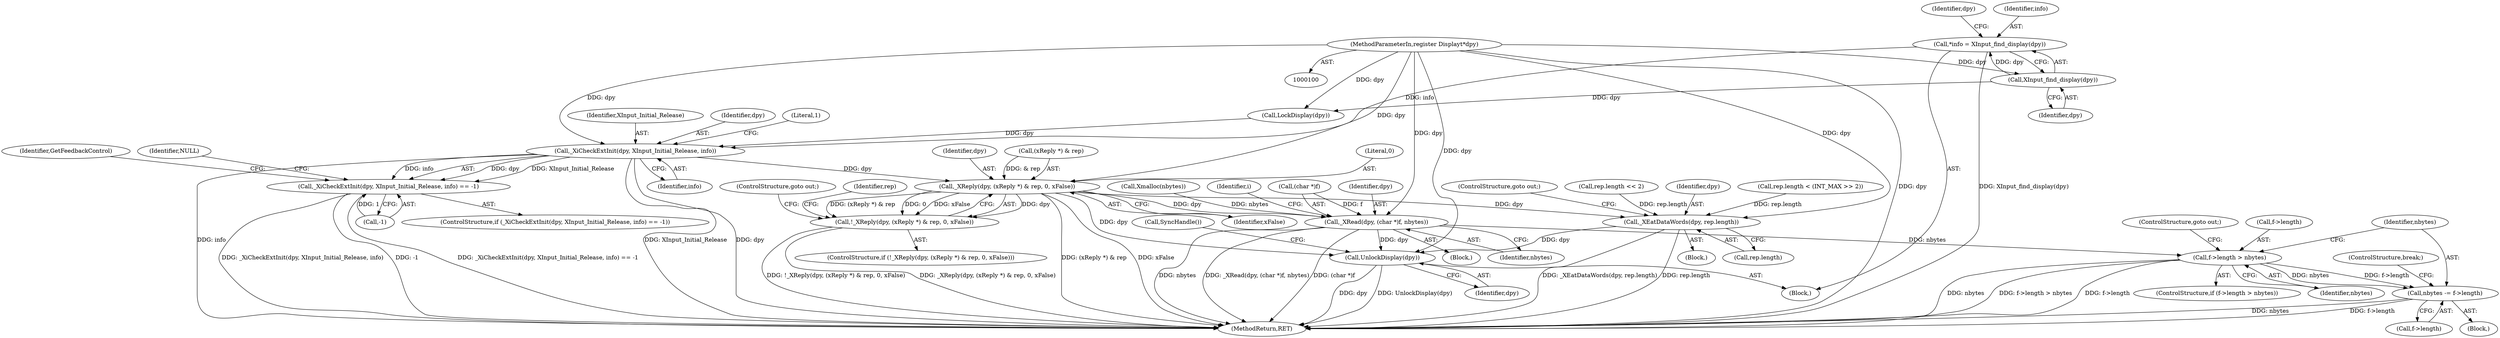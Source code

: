 digraph "0_libXi_19a9cd607de73947fcfb104682f203ffe4e1f4e5_1@pointer" {
"1000124" [label="(Call,*info = XInput_find_display(dpy))"];
"1000126" [label="(Call,XInput_find_display(dpy))"];
"1000101" [label="(MethodParameterIn,register Display\t*dpy)"];
"1000132" [label="(Call,_XiCheckExtInit(dpy, XInput_Initial_Release, info))"];
"1000131" [label="(Call,_XiCheckExtInit(dpy, XInput_Initial_Release, info) == -1)"];
"1000166" [label="(Call,_XReply(dpy, (xReply *) & rep, 0, xFalse))"];
"1000165" [label="(Call,!_XReply(dpy, (xReply *) & rep, 0, xFalse))"];
"1000218" [label="(Call,_XEatDataWords(dpy, rep.length))"];
"1000732" [label="(Call,UnlockDisplay(dpy))"];
"1000228" [label="(Call,_XRead(dpy, (char *)f, nbytes))"];
"1000246" [label="(Call,f->length > nbytes)"];
"1000252" [label="(Call,nbytes -= f->length)"];
"1000734" [label="(Call,SyncHandle())"];
"1000251" [label="(ControlStructure,goto out;)"];
"1000164" [label="(ControlStructure,if (!_XReply(dpy, (xReply *) & rep, 0, xFalse)))"];
"1000181" [label="(Block,)"];
"1000230" [label="(Call,(char *)f)"];
"1000126" [label="(Call,XInput_find_display(dpy))"];
"1000178" [label="(Identifier,rep)"];
"1000124" [label="(Call,*info = XInput_find_display(dpy))"];
"1000131" [label="(Call,_XiCheckExtInit(dpy, XInput_Initial_Release, info) == -1)"];
"1000129" [label="(Identifier,dpy)"];
"1000218" [label="(Call,_XEatDataWords(dpy, rep.length))"];
"1000127" [label="(Identifier,dpy)"];
"1000228" [label="(Call,_XRead(dpy, (char *)f, nbytes))"];
"1000733" [label="(Identifier,dpy)"];
"1000223" [label="(ControlStructure,goto out;)"];
"1000244" [label="(Block,)"];
"1000141" [label="(Identifier,GetFeedbackControl)"];
"1000732" [label="(Call,UnlockDisplay(dpy))"];
"1000233" [label="(Identifier,nbytes)"];
"1000134" [label="(Identifier,XInput_Initial_Release)"];
"1000125" [label="(Identifier,info)"];
"1000252" [label="(Call,nbytes -= f->length)"];
"1000205" [label="(Call,rep.length << 2)"];
"1000737" [label="(MethodReturn,RET)"];
"1000219" [label="(Identifier,dpy)"];
"1000130" [label="(ControlStructure,if (_XiCheckExtInit(dpy, XInput_Initial_Release, info) == -1))"];
"1000166" [label="(Call,_XReply(dpy, (xReply *) & rep, 0, xFalse))"];
"1000133" [label="(Identifier,dpy)"];
"1000172" [label="(Literal,0)"];
"1000135" [label="(Identifier,info)"];
"1000165" [label="(Call,!_XReply(dpy, (xReply *) & rep, 0, xFalse))"];
"1000101" [label="(MethodParameterIn,register Display\t*dpy)"];
"1000229" [label="(Identifier,dpy)"];
"1000253" [label="(Identifier,nbytes)"];
"1000167" [label="(Identifier,dpy)"];
"1000174" [label="(ControlStructure,goto out;)"];
"1000254" [label="(Call,f->length)"];
"1000220" [label="(Call,rep.length)"];
"1000245" [label="(ControlStructure,if (f->length > nbytes))"];
"1000246" [label="(Call,f->length > nbytes)"];
"1000212" [label="(Call,Xmalloc(nbytes))"];
"1000247" [label="(Call,f->length)"];
"1000173" [label="(Identifier,xFalse)"];
"1000168" [label="(Call,(xReply *) & rep)"];
"1000104" [label="(Block,)"];
"1000236" [label="(Identifier,i)"];
"1000139" [label="(Identifier,NULL)"];
"1000195" [label="(Call,rep.length < (INT_MAX >> 2))"];
"1000132" [label="(Call,_XiCheckExtInit(dpy, XInput_Initial_Release, info))"];
"1000137" [label="(Literal,1)"];
"1000217" [label="(Block,)"];
"1000257" [label="(ControlStructure,break;)"];
"1000128" [label="(Call,LockDisplay(dpy))"];
"1000250" [label="(Identifier,nbytes)"];
"1000136" [label="(Call,-1)"];
"1000124" -> "1000104"  [label="AST: "];
"1000124" -> "1000126"  [label="CFG: "];
"1000125" -> "1000124"  [label="AST: "];
"1000126" -> "1000124"  [label="AST: "];
"1000129" -> "1000124"  [label="CFG: "];
"1000124" -> "1000737"  [label="DDG: XInput_find_display(dpy)"];
"1000126" -> "1000124"  [label="DDG: dpy"];
"1000124" -> "1000132"  [label="DDG: info"];
"1000126" -> "1000127"  [label="CFG: "];
"1000127" -> "1000126"  [label="AST: "];
"1000101" -> "1000126"  [label="DDG: dpy"];
"1000126" -> "1000128"  [label="DDG: dpy"];
"1000101" -> "1000100"  [label="AST: "];
"1000101" -> "1000737"  [label="DDG: dpy"];
"1000101" -> "1000128"  [label="DDG: dpy"];
"1000101" -> "1000132"  [label="DDG: dpy"];
"1000101" -> "1000166"  [label="DDG: dpy"];
"1000101" -> "1000218"  [label="DDG: dpy"];
"1000101" -> "1000228"  [label="DDG: dpy"];
"1000101" -> "1000732"  [label="DDG: dpy"];
"1000132" -> "1000131"  [label="AST: "];
"1000132" -> "1000135"  [label="CFG: "];
"1000133" -> "1000132"  [label="AST: "];
"1000134" -> "1000132"  [label="AST: "];
"1000135" -> "1000132"  [label="AST: "];
"1000137" -> "1000132"  [label="CFG: "];
"1000132" -> "1000737"  [label="DDG: XInput_Initial_Release"];
"1000132" -> "1000737"  [label="DDG: dpy"];
"1000132" -> "1000737"  [label="DDG: info"];
"1000132" -> "1000131"  [label="DDG: dpy"];
"1000132" -> "1000131"  [label="DDG: XInput_Initial_Release"];
"1000132" -> "1000131"  [label="DDG: info"];
"1000128" -> "1000132"  [label="DDG: dpy"];
"1000132" -> "1000166"  [label="DDG: dpy"];
"1000131" -> "1000130"  [label="AST: "];
"1000131" -> "1000136"  [label="CFG: "];
"1000136" -> "1000131"  [label="AST: "];
"1000139" -> "1000131"  [label="CFG: "];
"1000141" -> "1000131"  [label="CFG: "];
"1000131" -> "1000737"  [label="DDG: _XiCheckExtInit(dpy, XInput_Initial_Release, info)"];
"1000131" -> "1000737"  [label="DDG: -1"];
"1000131" -> "1000737"  [label="DDG: _XiCheckExtInit(dpy, XInput_Initial_Release, info) == -1"];
"1000136" -> "1000131"  [label="DDG: 1"];
"1000166" -> "1000165"  [label="AST: "];
"1000166" -> "1000173"  [label="CFG: "];
"1000167" -> "1000166"  [label="AST: "];
"1000168" -> "1000166"  [label="AST: "];
"1000172" -> "1000166"  [label="AST: "];
"1000173" -> "1000166"  [label="AST: "];
"1000165" -> "1000166"  [label="CFG: "];
"1000166" -> "1000737"  [label="DDG: (xReply *) & rep"];
"1000166" -> "1000737"  [label="DDG: xFalse"];
"1000166" -> "1000165"  [label="DDG: dpy"];
"1000166" -> "1000165"  [label="DDG: (xReply *) & rep"];
"1000166" -> "1000165"  [label="DDG: 0"];
"1000166" -> "1000165"  [label="DDG: xFalse"];
"1000168" -> "1000166"  [label="DDG: & rep"];
"1000166" -> "1000218"  [label="DDG: dpy"];
"1000166" -> "1000228"  [label="DDG: dpy"];
"1000166" -> "1000732"  [label="DDG: dpy"];
"1000165" -> "1000164"  [label="AST: "];
"1000174" -> "1000165"  [label="CFG: "];
"1000178" -> "1000165"  [label="CFG: "];
"1000165" -> "1000737"  [label="DDG: _XReply(dpy, (xReply *) & rep, 0, xFalse)"];
"1000165" -> "1000737"  [label="DDG: !_XReply(dpy, (xReply *) & rep, 0, xFalse)"];
"1000218" -> "1000217"  [label="AST: "];
"1000218" -> "1000220"  [label="CFG: "];
"1000219" -> "1000218"  [label="AST: "];
"1000220" -> "1000218"  [label="AST: "];
"1000223" -> "1000218"  [label="CFG: "];
"1000218" -> "1000737"  [label="DDG: _XEatDataWords(dpy, rep.length)"];
"1000218" -> "1000737"  [label="DDG: rep.length"];
"1000205" -> "1000218"  [label="DDG: rep.length"];
"1000195" -> "1000218"  [label="DDG: rep.length"];
"1000218" -> "1000732"  [label="DDG: dpy"];
"1000732" -> "1000104"  [label="AST: "];
"1000732" -> "1000733"  [label="CFG: "];
"1000733" -> "1000732"  [label="AST: "];
"1000734" -> "1000732"  [label="CFG: "];
"1000732" -> "1000737"  [label="DDG: UnlockDisplay(dpy)"];
"1000732" -> "1000737"  [label="DDG: dpy"];
"1000228" -> "1000732"  [label="DDG: dpy"];
"1000228" -> "1000181"  [label="AST: "];
"1000228" -> "1000233"  [label="CFG: "];
"1000229" -> "1000228"  [label="AST: "];
"1000230" -> "1000228"  [label="AST: "];
"1000233" -> "1000228"  [label="AST: "];
"1000236" -> "1000228"  [label="CFG: "];
"1000228" -> "1000737"  [label="DDG: nbytes"];
"1000228" -> "1000737"  [label="DDG: _XRead(dpy, (char *)f, nbytes)"];
"1000228" -> "1000737"  [label="DDG: (char *)f"];
"1000230" -> "1000228"  [label="DDG: f"];
"1000212" -> "1000228"  [label="DDG: nbytes"];
"1000228" -> "1000246"  [label="DDG: nbytes"];
"1000246" -> "1000245"  [label="AST: "];
"1000246" -> "1000250"  [label="CFG: "];
"1000247" -> "1000246"  [label="AST: "];
"1000250" -> "1000246"  [label="AST: "];
"1000251" -> "1000246"  [label="CFG: "];
"1000253" -> "1000246"  [label="CFG: "];
"1000246" -> "1000737"  [label="DDG: nbytes"];
"1000246" -> "1000737"  [label="DDG: f->length > nbytes"];
"1000246" -> "1000737"  [label="DDG: f->length"];
"1000246" -> "1000252"  [label="DDG: f->length"];
"1000246" -> "1000252"  [label="DDG: nbytes"];
"1000252" -> "1000244"  [label="AST: "];
"1000252" -> "1000254"  [label="CFG: "];
"1000253" -> "1000252"  [label="AST: "];
"1000254" -> "1000252"  [label="AST: "];
"1000257" -> "1000252"  [label="CFG: "];
"1000252" -> "1000737"  [label="DDG: nbytes"];
"1000252" -> "1000737"  [label="DDG: f->length"];
}
